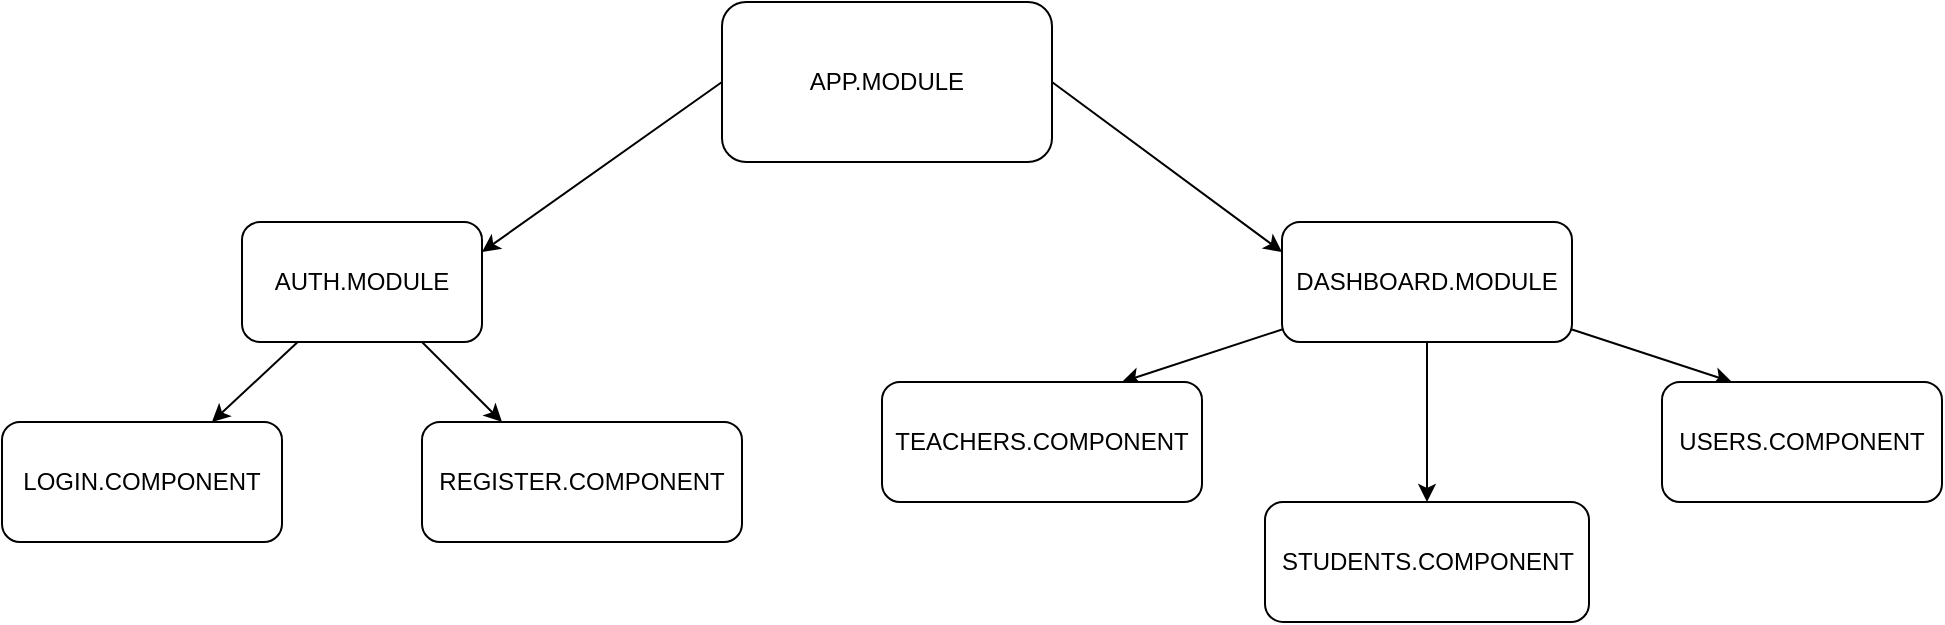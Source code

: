 <mxfile>
    <diagram id="vQCgikFpdMcIFBY-oHA8" name="Page-1">
        <mxGraphModel dx="1936" dy="787" grid="1" gridSize="10" guides="1" tooltips="1" connect="1" arrows="1" fold="1" page="1" pageScale="1" pageWidth="850" pageHeight="1100" math="0" shadow="0">
            <root>
                <mxCell id="0"/>
                <mxCell id="1" parent="0"/>
                <mxCell id="2" value="APP.MODULE" style="rounded=1;whiteSpace=wrap;html=1;" parent="1" vertex="1">
                    <mxGeometry x="330" y="10" width="165" height="80" as="geometry"/>
                </mxCell>
                <mxCell id="21" style="edgeStyle=none;html=1;entryX=0.75;entryY=0;entryDx=0;entryDy=0;" edge="1" parent="1" source="3" target="14">
                    <mxGeometry relative="1" as="geometry"/>
                </mxCell>
                <mxCell id="22" style="edgeStyle=none;html=1;entryX=0.25;entryY=0;entryDx=0;entryDy=0;" edge="1" parent="1" source="3" target="15">
                    <mxGeometry relative="1" as="geometry"/>
                </mxCell>
                <mxCell id="3" value="AUTH.MODULE" style="rounded=1;whiteSpace=wrap;html=1;" parent="1" vertex="1">
                    <mxGeometry x="90" y="120" width="120" height="60" as="geometry"/>
                </mxCell>
                <mxCell id="18" style="edgeStyle=none;html=1;entryX=0.25;entryY=0;entryDx=0;entryDy=0;" edge="1" parent="1" source="4" target="7">
                    <mxGeometry relative="1" as="geometry"/>
                </mxCell>
                <mxCell id="19" style="edgeStyle=none;html=1;entryX=0.5;entryY=0;entryDx=0;entryDy=0;" edge="1" parent="1" source="4" target="9">
                    <mxGeometry relative="1" as="geometry"/>
                </mxCell>
                <mxCell id="20" style="edgeStyle=none;html=1;entryX=0.75;entryY=0;entryDx=0;entryDy=0;" edge="1" parent="1" source="4" target="11">
                    <mxGeometry relative="1" as="geometry"/>
                </mxCell>
                <mxCell id="4" value="DASHBOARD.MODULE" style="rounded=1;whiteSpace=wrap;html=1;" parent="1" vertex="1">
                    <mxGeometry x="610" y="120" width="145" height="60" as="geometry"/>
                </mxCell>
                <mxCell id="5" value="" style="endArrow=classic;html=1;exitX=0;exitY=0.5;exitDx=0;exitDy=0;entryX=1;entryY=0.25;entryDx=0;entryDy=0;" parent="1" source="2" target="3" edge="1">
                    <mxGeometry width="50" height="50" relative="1" as="geometry">
                        <mxPoint x="400" y="370" as="sourcePoint"/>
                        <mxPoint x="450" y="320" as="targetPoint"/>
                    </mxGeometry>
                </mxCell>
                <mxCell id="6" value="" style="endArrow=classic;html=1;exitX=1;exitY=0.5;exitDx=0;exitDy=0;entryX=0;entryY=0.25;entryDx=0;entryDy=0;" parent="1" source="2" target="4" edge="1">
                    <mxGeometry width="50" height="50" relative="1" as="geometry">
                        <mxPoint x="400" y="370" as="sourcePoint"/>
                        <mxPoint x="450" y="320" as="targetPoint"/>
                    </mxGeometry>
                </mxCell>
                <mxCell id="7" value="USERS.COMPONENT" style="rounded=1;whiteSpace=wrap;html=1;" parent="1" vertex="1">
                    <mxGeometry x="800" y="200" width="140" height="60" as="geometry"/>
                </mxCell>
                <mxCell id="9" value="STUDENTS.COMPONENT" style="rounded=1;whiteSpace=wrap;html=1;" parent="1" vertex="1">
                    <mxGeometry x="601.5" y="260" width="162" height="60" as="geometry"/>
                </mxCell>
                <mxCell id="11" value="TEACHERS.COMPONENT" style="rounded=1;whiteSpace=wrap;html=1;" parent="1" vertex="1">
                    <mxGeometry x="410" y="200" width="160" height="60" as="geometry"/>
                </mxCell>
                <mxCell id="14" value="LOGIN.COMPONENT" style="rounded=1;whiteSpace=wrap;html=1;" vertex="1" parent="1">
                    <mxGeometry x="-30" y="220" width="140" height="60" as="geometry"/>
                </mxCell>
                <mxCell id="15" value="REGISTER.COMPONENT" style="rounded=1;whiteSpace=wrap;html=1;" vertex="1" parent="1">
                    <mxGeometry x="180" y="220" width="160" height="60" as="geometry"/>
                </mxCell>
            </root>
        </mxGraphModel>
    </diagram>
</mxfile>
